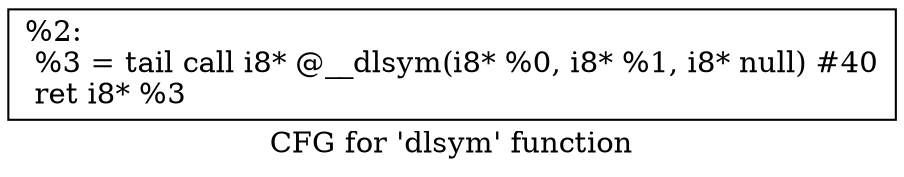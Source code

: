 digraph "CFG for 'dlsym' function" {
	label="CFG for 'dlsym' function";

	Node0x1bfdaa0 [shape=record,label="{%2:\l  %3 = tail call i8* @__dlsym(i8* %0, i8* %1, i8* null) #40\l  ret i8* %3\l}"];
}
